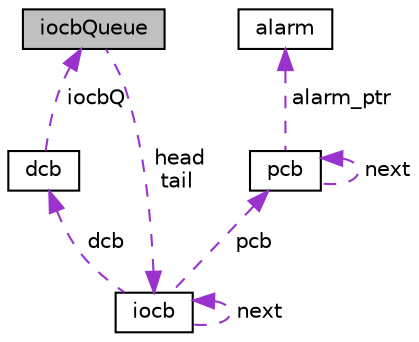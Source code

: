 digraph "iocbQueue"
{
 // LATEX_PDF_SIZE
  edge [fontname="Helvetica",fontsize="10",labelfontname="Helvetica",labelfontsize="10"];
  node [fontname="Helvetica",fontsize="10",shape=record];
  Node1 [label="iocbQueue",height=0.2,width=0.4,color="black", fillcolor="grey75", style="filled", fontcolor="black",tooltip=" "];
  Node2 -> Node1 [dir="back",color="darkorchid3",fontsize="10",style="dashed",label=" head\ntail" ,fontname="Helvetica"];
  Node2 [label="iocb",height=0.2,width=0.4,color="black", fillcolor="white", style="filled",URL="$structiocb.html",tooltip=" "];
  Node2 -> Node2 [dir="back",color="darkorchid3",fontsize="10",style="dashed",label=" next" ,fontname="Helvetica"];
  Node3 -> Node2 [dir="back",color="darkorchid3",fontsize="10",style="dashed",label=" pcb" ,fontname="Helvetica"];
  Node3 [label="pcb",height=0.2,width=0.4,color="black", fillcolor="white", style="filled",URL="$structpcb.html",tooltip=" "];
  Node3 -> Node3 [dir="back",color="darkorchid3",fontsize="10",style="dashed",label=" next" ,fontname="Helvetica"];
  Node4 -> Node3 [dir="back",color="darkorchid3",fontsize="10",style="dashed",label=" alarm_ptr" ,fontname="Helvetica"];
  Node4 [label="alarm",height=0.2,width=0.4,color="black", fillcolor="white", style="filled",URL="$structalarm.html",tooltip=" "];
  Node5 -> Node2 [dir="back",color="darkorchid3",fontsize="10",style="dashed",label=" dcb" ,fontname="Helvetica"];
  Node5 [label="dcb",height=0.2,width=0.4,color="black", fillcolor="white", style="filled",URL="$structdcb.html",tooltip=" "];
  Node1 -> Node5 [dir="back",color="darkorchid3",fontsize="10",style="dashed",label=" iocbQ" ,fontname="Helvetica"];
}
